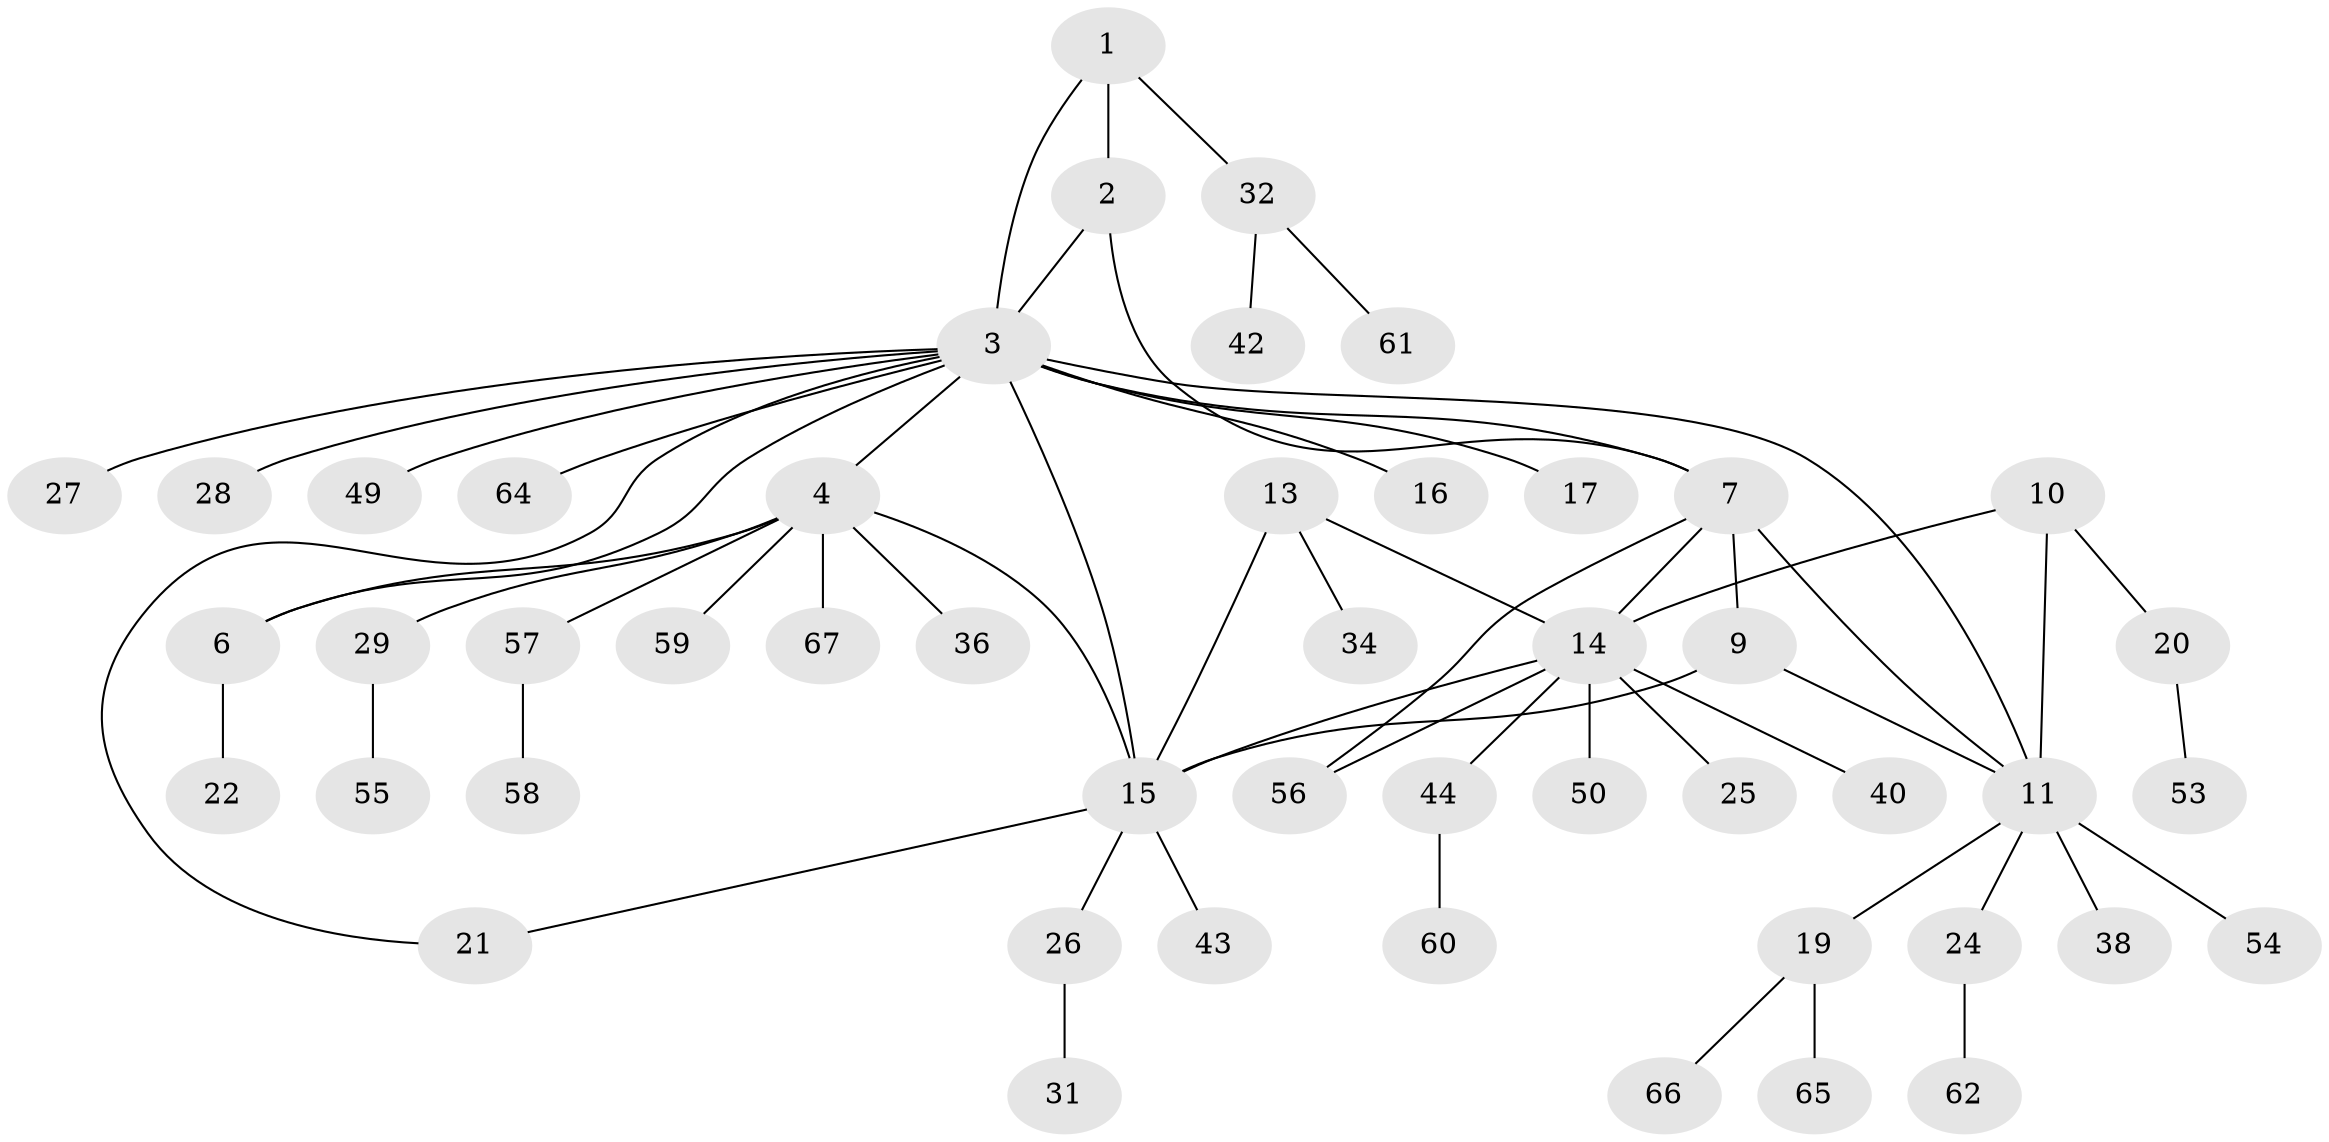 // Generated by graph-tools (version 1.1) at 2025/24/03/03/25 07:24:11]
// undirected, 49 vertices, 60 edges
graph export_dot {
graph [start="1"]
  node [color=gray90,style=filled];
  1 [super="+51"];
  2 [super="+18"];
  3 [super="+5"];
  4 [super="+46"];
  6 [super="+30"];
  7 [super="+8"];
  9;
  10 [super="+12"];
  11 [super="+47"];
  13 [super="+39"];
  14 [super="+35"];
  15 [super="+23"];
  16 [super="+33"];
  17;
  19 [super="+37"];
  20;
  21;
  22;
  24 [super="+41"];
  25;
  26;
  27;
  28;
  29;
  31 [super="+48"];
  32 [super="+52"];
  34;
  36;
  38;
  40;
  42;
  43;
  44 [super="+45"];
  49;
  50;
  53;
  54;
  55;
  56;
  57 [super="+63"];
  58;
  59;
  60;
  61;
  62;
  64;
  65;
  66;
  67;
  1 -- 2;
  1 -- 3;
  1 -- 32;
  2 -- 3;
  2 -- 7;
  3 -- 11 [weight=2];
  3 -- 15;
  3 -- 16;
  3 -- 17;
  3 -- 21;
  3 -- 27;
  3 -- 28;
  3 -- 49;
  3 -- 64;
  3 -- 4;
  3 -- 6;
  3 -- 7;
  4 -- 6;
  4 -- 15;
  4 -- 29;
  4 -- 36;
  4 -- 67;
  4 -- 57;
  4 -- 59;
  6 -- 22;
  7 -- 9 [weight=2];
  7 -- 14;
  7 -- 56;
  7 -- 11;
  9 -- 11;
  9 -- 15;
  10 -- 11 [weight=2];
  10 -- 14;
  10 -- 20;
  11 -- 19;
  11 -- 24;
  11 -- 38;
  11 -- 54;
  13 -- 14;
  13 -- 15;
  13 -- 34;
  14 -- 15;
  14 -- 25;
  14 -- 40;
  14 -- 44;
  14 -- 50;
  14 -- 56;
  15 -- 21;
  15 -- 26;
  15 -- 43;
  19 -- 65;
  19 -- 66;
  20 -- 53;
  24 -- 62;
  26 -- 31;
  29 -- 55;
  32 -- 42;
  32 -- 61;
  44 -- 60;
  57 -- 58;
}
